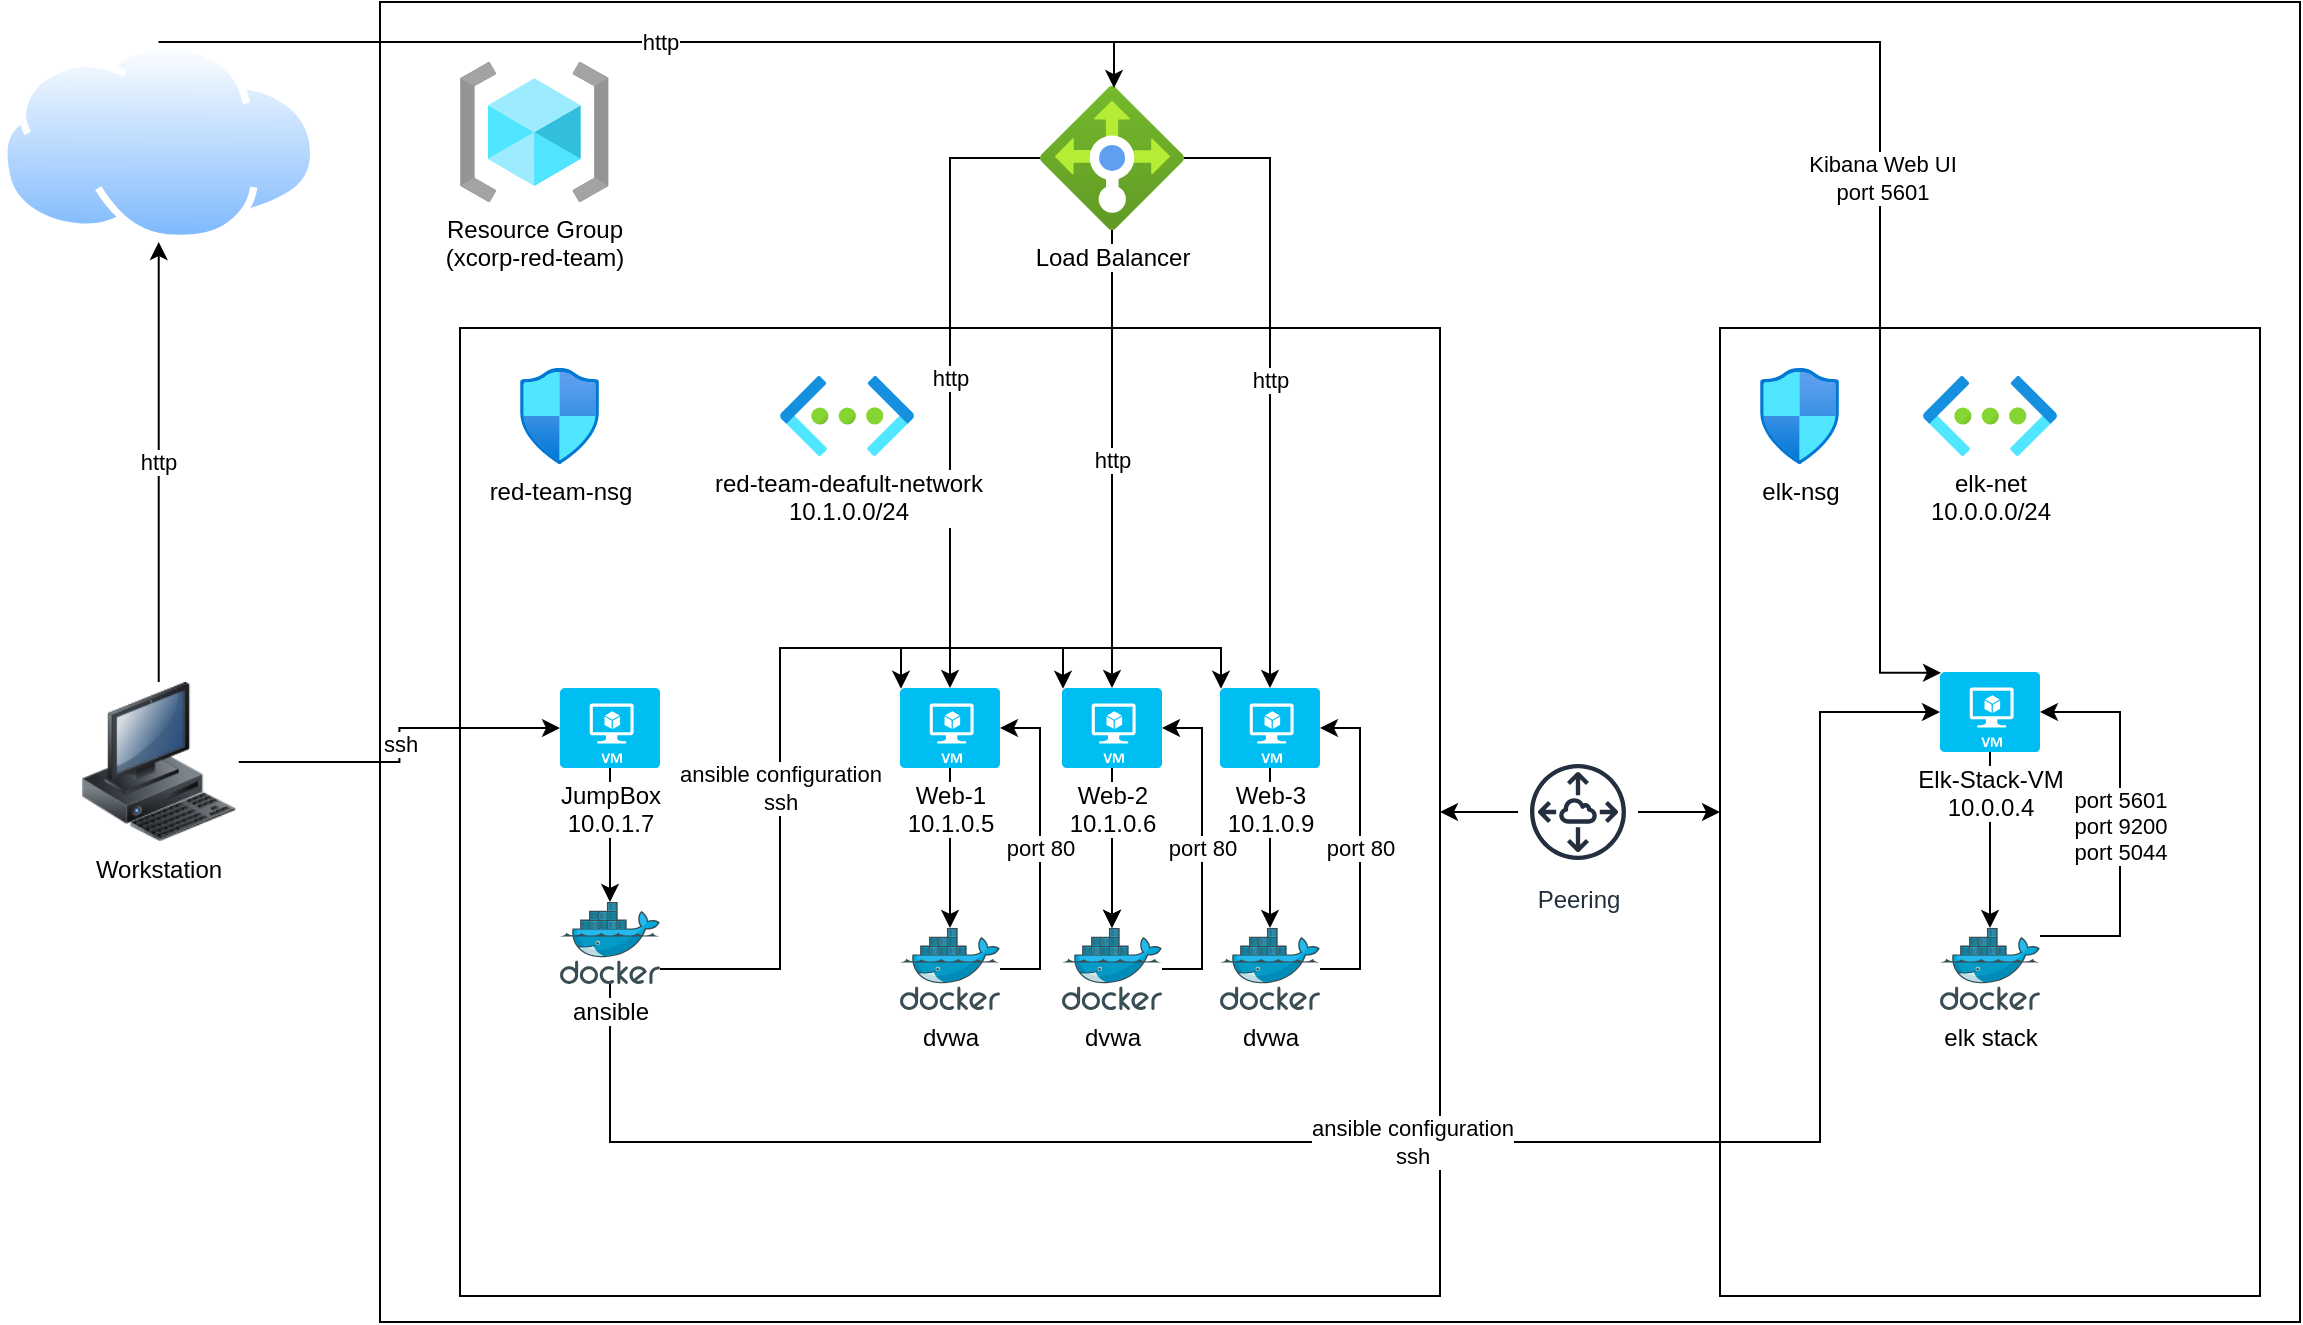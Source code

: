 <mxfile version="14.2.2" type="device"><diagram id="awUFE3C4gehDu1hdduJR" name="Page-1"><mxGraphModel dx="1426" dy="715" grid="1" gridSize="10" guides="1" tooltips="1" connect="1" arrows="1" fold="1" page="1" pageScale="1" pageWidth="1169" pageHeight="827" math="0" shadow="0"><root><mxCell id="0"/><mxCell id="1" parent="0"/><mxCell id="5SM1c2wKSi8nBhekRfui-2" value="" style="rounded=0;whiteSpace=wrap;html=1;labelBackgroundColor=none;" parent="1" vertex="1"><mxGeometry x="200" y="20" width="960" height="660" as="geometry"/></mxCell><mxCell id="RQtG7I2g83z84tYb0AP8-2" value="" style="rounded=0;whiteSpace=wrap;html=1;" parent="1" vertex="1"><mxGeometry x="240" y="183" width="490" height="484" as="geometry"/></mxCell><mxCell id="es2LM7iE-isvYu5juhWk-1" value="Resource Group&lt;br&gt;(xcorp-red-team)" style="aspect=fixed;html=1;points=[];align=center;image;fontSize=12;image=img/lib/azure2/general/Resource_Groups.svg;" parent="1" vertex="1"><mxGeometry x="240.0" y="50" width="74.37" height="70" as="geometry"/></mxCell><mxCell id="RQtG7I2g83z84tYb0AP8-9" value="http" style="edgeStyle=orthogonalEdgeStyle;rounded=0;orthogonalLoop=1;jettySize=auto;html=1;entryX=0.5;entryY=0;entryDx=0;entryDy=0;entryPerimeter=0;" parent="1" source="5SM1c2wKSi8nBhekRfui-3" target="5SM1c2wKSi8nBhekRfui-8" edge="1"><mxGeometry relative="1" as="geometry"/></mxCell><mxCell id="RQtG7I2g83z84tYb0AP8-10" value="http" style="edgeStyle=orthogonalEdgeStyle;rounded=0;orthogonalLoop=1;jettySize=auto;html=1;entryX=0.5;entryY=0;entryDx=0;entryDy=0;entryPerimeter=0;" parent="1" source="5SM1c2wKSi8nBhekRfui-3" target="5SM1c2wKSi8nBhekRfui-6" edge="1"><mxGeometry relative="1" as="geometry"/></mxCell><mxCell id="RQtG7I2g83z84tYb0AP8-11" value="http" style="edgeStyle=orthogonalEdgeStyle;rounded=0;orthogonalLoop=1;jettySize=auto;html=1;entryX=0.5;entryY=0;entryDx=0;entryDy=0;entryPerimeter=0;" parent="1" source="5SM1c2wKSi8nBhekRfui-3" target="5SM1c2wKSi8nBhekRfui-7" edge="1"><mxGeometry relative="1" as="geometry"/></mxCell><mxCell id="5SM1c2wKSi8nBhekRfui-3" value="Load Balancer" style="aspect=fixed;html=1;points=[];align=center;image;fontSize=12;image=img/lib/azure2/networking/Load_Balancers.svg;" parent="1" vertex="1"><mxGeometry x="530" y="62" width="72" height="72" as="geometry"/></mxCell><mxCell id="RQtG7I2g83z84tYb0AP8-37" value="" style="edgeStyle=orthogonalEdgeStyle;rounded=0;orthogonalLoop=1;jettySize=auto;html=1;" parent="1" source="5SM1c2wKSi8nBhekRfui-6" target="RQtG7I2g83z84tYb0AP8-13" edge="1"><mxGeometry relative="1" as="geometry"/></mxCell><mxCell id="RQtG7I2g83z84tYb0AP8-38" value="" style="edgeStyle=orthogonalEdgeStyle;rounded=0;orthogonalLoop=1;jettySize=auto;html=1;" parent="1" source="5SM1c2wKSi8nBhekRfui-6" target="RQtG7I2g83z84tYb0AP8-13" edge="1"><mxGeometry relative="1" as="geometry"/></mxCell><mxCell id="5SM1c2wKSi8nBhekRfui-6" value="&lt;span style=&quot;background-color: rgb(255 , 255 , 255)&quot;&gt;Web-2&lt;br&gt;10.1.0.6&lt;/span&gt;" style="verticalLabelPosition=bottom;html=1;verticalAlign=top;align=center;strokeColor=none;fillColor=#00BEF2;shape=mxgraph.azure.virtual_machine;" parent="1" vertex="1"><mxGeometry x="541" y="363" width="50" height="40" as="geometry"/></mxCell><mxCell id="RQtG7I2g83z84tYb0AP8-41" style="edgeStyle=orthogonalEdgeStyle;rounded=0;orthogonalLoop=1;jettySize=auto;html=1;" parent="1" source="5SM1c2wKSi8nBhekRfui-7" target="RQtG7I2g83z84tYb0AP8-14" edge="1"><mxGeometry relative="1" as="geometry"/></mxCell><mxCell id="5SM1c2wKSi8nBhekRfui-7" value="&lt;span style=&quot;background-color: rgb(255 , 255 , 255)&quot;&gt;Web-3&lt;br&gt;10.1.0.9&lt;/span&gt;" style="verticalLabelPosition=bottom;html=1;verticalAlign=top;align=center;strokeColor=none;fillColor=#00BEF2;shape=mxgraph.azure.virtual_machine;" parent="1" vertex="1"><mxGeometry x="620" y="363" width="50" height="40" as="geometry"/></mxCell><mxCell id="RQtG7I2g83z84tYb0AP8-40" style="edgeStyle=orthogonalEdgeStyle;rounded=0;orthogonalLoop=1;jettySize=auto;html=1;exitX=0.5;exitY=1;exitDx=0;exitDy=0;exitPerimeter=0;" parent="1" source="5SM1c2wKSi8nBhekRfui-8" edge="1"><mxGeometry relative="1" as="geometry"><mxPoint x="485" y="483" as="targetPoint"/></mxGeometry></mxCell><mxCell id="5SM1c2wKSi8nBhekRfui-8" value="&lt;span style=&quot;background-color: rgb(255 , 255 , 255)&quot;&gt;Web-1&lt;br&gt;10.1.0.5&lt;/span&gt;" style="verticalLabelPosition=bottom;html=1;verticalAlign=top;align=center;strokeColor=none;fillColor=#00BEF2;shape=mxgraph.azure.virtual_machine;" parent="1" vertex="1"><mxGeometry x="460" y="363" width="50" height="40" as="geometry"/></mxCell><mxCell id="RQtG7I2g83z84tYb0AP8-3" value="red-team-deafult-network&lt;br&gt;10.1.0.0/24" style="aspect=fixed;html=1;points=[];align=center;image;fontSize=12;image=img/lib/azure2/networking/Virtual_Networks.svg;" parent="1" vertex="1"><mxGeometry x="400" y="207" width="67" height="40" as="geometry"/></mxCell><mxCell id="RQtG7I2g83z84tYb0AP8-24" style="edgeStyle=orthogonalEdgeStyle;rounded=0;orthogonalLoop=1;jettySize=auto;html=1;entryX=0.01;entryY=0.01;entryDx=0;entryDy=0;entryPerimeter=0;" parent="1" target="5SM1c2wKSi8nBhekRfui-7" edge="1"><mxGeometry relative="1" as="geometry"><Array as="points"><mxPoint x="400" y="504"/><mxPoint x="400" y="343"/><mxPoint x="621" y="343"/></Array><mxPoint x="340" y="503.5" as="sourcePoint"/></mxGeometry></mxCell><mxCell id="RQtG7I2g83z84tYb0AP8-25" style="edgeStyle=orthogonalEdgeStyle;rounded=0;orthogonalLoop=1;jettySize=auto;html=1;entryX=0.01;entryY=0.01;entryDx=0;entryDy=0;entryPerimeter=0;" parent="1" target="5SM1c2wKSi8nBhekRfui-6" edge="1"><mxGeometry relative="1" as="geometry"><Array as="points"><mxPoint x="400" y="504"/><mxPoint x="400" y="343"/><mxPoint x="542" y="343"/></Array><mxPoint x="340" y="503.5" as="sourcePoint"/></mxGeometry></mxCell><mxCell id="RQtG7I2g83z84tYb0AP8-26" value="ansible configuration&lt;br&gt;ssh" style="edgeStyle=orthogonalEdgeStyle;rounded=0;orthogonalLoop=1;jettySize=auto;html=1;entryX=0.01;entryY=0.01;entryDx=0;entryDy=0;entryPerimeter=0;" parent="1" target="5SM1c2wKSi8nBhekRfui-8" edge="1"><mxGeometry relative="1" as="geometry"><Array as="points"><mxPoint x="400" y="504"/><mxPoint x="400" y="343"/><mxPoint x="461" y="343"/></Array><mxPoint x="340" y="503.5" as="sourcePoint"/></mxGeometry></mxCell><mxCell id="RQtG7I2g83z84tYb0AP8-15" value="port 80" style="edgeStyle=orthogonalEdgeStyle;rounded=0;orthogonalLoop=1;jettySize=auto;html=1;entryX=1;entryY=0.5;entryDx=0;entryDy=0;entryPerimeter=0;" parent="1" source="RQtG7I2g83z84tYb0AP8-12" target="5SM1c2wKSi8nBhekRfui-8" edge="1"><mxGeometry relative="1" as="geometry"><Array as="points"><mxPoint x="530" y="503.5"/><mxPoint x="530" y="383"/></Array></mxGeometry></mxCell><mxCell id="RQtG7I2g83z84tYb0AP8-12" value="dvwa" style="aspect=fixed;html=1;points=[];align=center;image;fontSize=12;image=img/lib/mscae/Docker.svg;" parent="1" vertex="1"><mxGeometry x="460" y="483" width="50" height="41" as="geometry"/></mxCell><mxCell id="RQtG7I2g83z84tYb0AP8-16" value="port 80" style="edgeStyle=orthogonalEdgeStyle;rounded=0;orthogonalLoop=1;jettySize=auto;html=1;entryX=1;entryY=0.5;entryDx=0;entryDy=0;entryPerimeter=0;" parent="1" source="RQtG7I2g83z84tYb0AP8-13" target="5SM1c2wKSi8nBhekRfui-6" edge="1"><mxGeometry relative="1" as="geometry"><Array as="points"><mxPoint x="611" y="504"/><mxPoint x="611" y="383"/></Array></mxGeometry></mxCell><mxCell id="RQtG7I2g83z84tYb0AP8-13" value="dvwa&lt;br&gt;" style="aspect=fixed;html=1;points=[];align=center;image;fontSize=12;image=img/lib/mscae/Docker.svg;" parent="1" vertex="1"><mxGeometry x="541" y="483" width="50" height="41" as="geometry"/></mxCell><mxCell id="RQtG7I2g83z84tYb0AP8-17" value="port 80" style="edgeStyle=orthogonalEdgeStyle;rounded=0;orthogonalLoop=1;jettySize=auto;html=1;entryX=1;entryY=0.5;entryDx=0;entryDy=0;entryPerimeter=0;" parent="1" source="RQtG7I2g83z84tYb0AP8-14" target="5SM1c2wKSi8nBhekRfui-7" edge="1"><mxGeometry relative="1" as="geometry"><Array as="points"><mxPoint x="690" y="504"/><mxPoint x="690" y="383"/></Array></mxGeometry></mxCell><mxCell id="RQtG7I2g83z84tYb0AP8-14" value="dvwa&lt;br&gt;" style="aspect=fixed;html=1;points=[];align=center;image;fontSize=12;image=img/lib/mscae/Docker.svg;" parent="1" vertex="1"><mxGeometry x="620" y="483" width="50" height="41" as="geometry"/></mxCell><mxCell id="RQtG7I2g83z84tYb0AP8-27" value="" style="aspect=fixed;perimeter=ellipsePerimeter;html=1;align=center;shadow=0;dashed=0;spacingTop=3;image;image=img/lib/active_directory/internet_cloud.svg;" parent="1" vertex="1"><mxGeometry x="10" y="40" width="158.73" height="100" as="geometry"/></mxCell><mxCell id="RQtG7I2g83z84tYb0AP8-31" value="ssh" style="edgeStyle=orthogonalEdgeStyle;rounded=0;orthogonalLoop=1;jettySize=auto;html=1;" parent="1" source="RQtG7I2g83z84tYb0AP8-30" target="RQtG7I2g83z84tYb0AP8-1" edge="1"><mxGeometry relative="1" as="geometry"/></mxCell><mxCell id="RQtG7I2g83z84tYb0AP8-32" value="http" style="edgeStyle=orthogonalEdgeStyle;rounded=0;orthogonalLoop=1;jettySize=auto;html=1;entryX=0.5;entryY=1;entryDx=0;entryDy=0;" parent="1" source="RQtG7I2g83z84tYb0AP8-30" target="RQtG7I2g83z84tYb0AP8-27" edge="1"><mxGeometry relative="1" as="geometry"/></mxCell><mxCell id="RQtG7I2g83z84tYb0AP8-30" value="Workstation" style="image;html=1;image=img/lib/clip_art/computers/Workstation_128x128.png" parent="1" vertex="1"><mxGeometry x="49.37" y="360" width="80" height="80" as="geometry"/></mxCell><mxCell id="RQtG7I2g83z84tYb0AP8-36" style="edgeStyle=orthogonalEdgeStyle;rounded=0;orthogonalLoop=1;jettySize=auto;html=1;" parent="1" source="RQtG7I2g83z84tYb0AP8-1" target="RQtG7I2g83z84tYb0AP8-7" edge="1"><mxGeometry relative="1" as="geometry"/></mxCell><mxCell id="RQtG7I2g83z84tYb0AP8-1" value="&lt;span style=&quot;background-color: rgb(255 , 255 , 255)&quot;&gt;JumpBox&lt;br&gt;10.0.1.7&lt;/span&gt;" style="verticalLabelPosition=bottom;html=1;verticalAlign=top;align=center;strokeColor=none;fillColor=#00BEF2;shape=mxgraph.azure.virtual_machine;" parent="1" vertex="1"><mxGeometry x="290" y="363" width="50" height="40" as="geometry"/></mxCell><mxCell id="4uEl___Yd0A9iBTeQmjI-1" value="" style="rounded=0;whiteSpace=wrap;html=1;" vertex="1" parent="1"><mxGeometry x="870" y="183" width="270" height="484" as="geometry"/></mxCell><mxCell id="4uEl___Yd0A9iBTeQmjI-2" value="elk-net&lt;br&gt;10.0.0.0/24" style="aspect=fixed;html=1;points=[];align=center;image;fontSize=12;image=img/lib/azure2/networking/Virtual_Networks.svg;" vertex="1" parent="1"><mxGeometry x="971.5" y="207" width="67" height="40" as="geometry"/></mxCell><mxCell id="4uEl___Yd0A9iBTeQmjI-5" value="" style="edgeStyle=orthogonalEdgeStyle;rounded=0;orthogonalLoop=1;jettySize=auto;html=1;" edge="1" parent="1" source="4uEl___Yd0A9iBTeQmjI-4" target="4uEl___Yd0A9iBTeQmjI-1"><mxGeometry relative="1" as="geometry"/></mxCell><mxCell id="4uEl___Yd0A9iBTeQmjI-7" style="edgeStyle=orthogonalEdgeStyle;rounded=0;orthogonalLoop=1;jettySize=auto;html=1;entryX=1;entryY=0.5;entryDx=0;entryDy=0;" edge="1" parent="1" source="4uEl___Yd0A9iBTeQmjI-4" target="RQtG7I2g83z84tYb0AP8-2"><mxGeometry relative="1" as="geometry"/></mxCell><mxCell id="4uEl___Yd0A9iBTeQmjI-4" value="Peering" style="outlineConnect=0;fontColor=#232F3E;gradientColor=none;strokeColor=#232F3E;fillColor=#ffffff;dashed=0;verticalLabelPosition=bottom;verticalAlign=top;align=center;html=1;fontSize=12;fontStyle=0;aspect=fixed;shape=mxgraph.aws4.resourceIcon;resIcon=mxgraph.aws4.peering;" vertex="1" parent="1"><mxGeometry x="769" y="395" width="60" height="60" as="geometry"/></mxCell><mxCell id="4uEl___Yd0A9iBTeQmjI-8" value="elk-nsg" style="aspect=fixed;html=1;points=[];align=center;image;fontSize=12;image=img/lib/azure2/networking/Network_Security_Groups.svg;" vertex="1" parent="1"><mxGeometry x="890" y="203" width="39.53" height="48" as="geometry"/></mxCell><mxCell id="4uEl___Yd0A9iBTeQmjI-11" value="red-team-nsg" style="aspect=fixed;html=1;points=[];align=center;image;fontSize=12;image=img/lib/azure2/networking/Network_Security_Groups.svg;" vertex="1" parent="1"><mxGeometry x="270.0" y="203" width="39.53" height="48" as="geometry"/></mxCell><mxCell id="4uEl___Yd0A9iBTeQmjI-15" value="" style="edgeStyle=orthogonalEdgeStyle;rounded=0;orthogonalLoop=1;jettySize=auto;html=1;" edge="1" parent="1" source="4uEl___Yd0A9iBTeQmjI-12" target="4uEl___Yd0A9iBTeQmjI-14"><mxGeometry relative="1" as="geometry"/></mxCell><mxCell id="4uEl___Yd0A9iBTeQmjI-12" value="&lt;span style=&quot;background-color: rgb(255 , 255 , 255)&quot;&gt;Elk-Stack-VM&lt;br&gt;10.0.0.4&lt;br&gt;&lt;/span&gt;" style="verticalLabelPosition=bottom;html=1;verticalAlign=top;align=center;strokeColor=none;fillColor=#00BEF2;shape=mxgraph.azure.virtual_machine;" vertex="1" parent="1"><mxGeometry x="980" y="355" width="50" height="40" as="geometry"/></mxCell><mxCell id="4uEl___Yd0A9iBTeQmjI-13" value="port 5601&lt;br&gt;port 9200&lt;br&gt;port 5044" style="edgeStyle=orthogonalEdgeStyle;rounded=0;orthogonalLoop=1;jettySize=auto;html=1;entryX=1;entryY=0.5;entryDx=0;entryDy=0;entryPerimeter=0;" edge="1" parent="1" source="4uEl___Yd0A9iBTeQmjI-14" target="4uEl___Yd0A9iBTeQmjI-12"><mxGeometry x="-0.012" relative="1" as="geometry"><Array as="points"><mxPoint x="1070" y="487"/><mxPoint x="1070" y="375"/></Array><mxPoint as="offset"/></mxGeometry></mxCell><mxCell id="4uEl___Yd0A9iBTeQmjI-14" value="elk stack" style="aspect=fixed;html=1;points=[];align=center;image;fontSize=12;image=img/lib/mscae/Docker.svg;" vertex="1" parent="1"><mxGeometry x="980" y="483" width="50" height="41" as="geometry"/></mxCell><mxCell id="4uEl___Yd0A9iBTeQmjI-17" value="ansible configuration&lt;br&gt;ssh" style="edgeStyle=orthogonalEdgeStyle;rounded=0;orthogonalLoop=1;jettySize=auto;html=1;entryX=0;entryY=0.5;entryDx=0;entryDy=0;entryPerimeter=0;" edge="1" parent="1" source="RQtG7I2g83z84tYb0AP8-7" target="4uEl___Yd0A9iBTeQmjI-12"><mxGeometry relative="1" as="geometry"><Array as="points"><mxPoint x="315" y="590"/><mxPoint x="920" y="590"/><mxPoint x="920" y="375"/></Array></mxGeometry></mxCell><mxCell id="RQtG7I2g83z84tYb0AP8-7" value="ansible&lt;br&gt;" style="aspect=fixed;html=1;points=[];align=center;image;fontSize=12;image=img/lib/mscae/Docker.svg;" parent="1" vertex="1"><mxGeometry x="290" y="470" width="50" height="41" as="geometry"/></mxCell><mxCell id="4uEl___Yd0A9iBTeQmjI-18" style="edgeStyle=orthogonalEdgeStyle;rounded=0;orthogonalLoop=1;jettySize=auto;html=1;entryX=0.01;entryY=0.01;entryDx=0;entryDy=0;entryPerimeter=0;" edge="1" parent="1" source="RQtG7I2g83z84tYb0AP8-27" target="4uEl___Yd0A9iBTeQmjI-12"><mxGeometry relative="1" as="geometry"><Array as="points"><mxPoint x="950" y="40"/><mxPoint x="950" y="355"/></Array></mxGeometry></mxCell><mxCell id="4uEl___Yd0A9iBTeQmjI-19" value="Kibana Web UI&lt;br&gt;port 5601" style="edgeLabel;html=1;align=center;verticalAlign=middle;resizable=0;points=[];" vertex="1" connectable="0" parent="4uEl___Yd0A9iBTeQmjI-18"><mxGeometry x="0.538" y="1" relative="1" as="geometry"><mxPoint as="offset"/></mxGeometry></mxCell><mxCell id="RQtG7I2g83z84tYb0AP8-34" value="http" style="edgeStyle=orthogonalEdgeStyle;rounded=0;orthogonalLoop=1;jettySize=auto;html=1;entryX=0.514;entryY=0.014;entryDx=0;entryDy=0;entryPerimeter=0;" parent="1" source="RQtG7I2g83z84tYb0AP8-27" target="5SM1c2wKSi8nBhekRfui-3" edge="1"><mxGeometry relative="1" as="geometry"><Array as="points"><mxPoint x="567" y="40"/></Array></mxGeometry></mxCell></root></mxGraphModel></diagram></mxfile>
